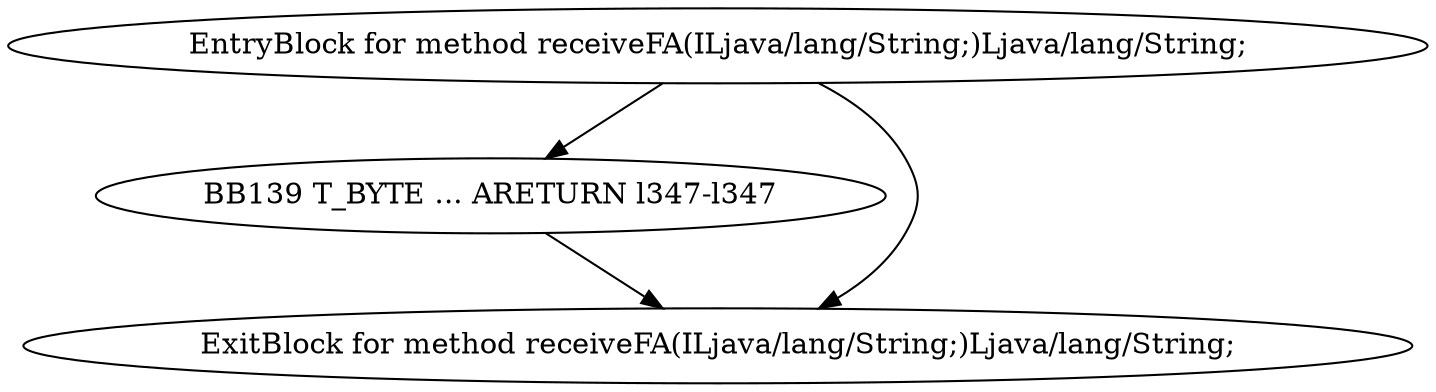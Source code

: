 digraph G {
  1 [ label="BB139 T_BYTE ... ARETURN l347-l347" ];
  2 [ label="EntryBlock for method receiveFA(ILjava/lang/String;)Ljava/lang/String;" ];
  3 [ label="ExitBlock for method receiveFA(ILjava/lang/String;)Ljava/lang/String;" ];
  2 -> 3 [ label="" ];
  2 -> 1 [ label="" ];
  1 -> 3 [ label="" ];
}
